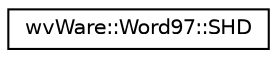 digraph "类继承关系图"
{
  edge [fontname="Helvetica",fontsize="10",labelfontname="Helvetica",labelfontsize="10"];
  node [fontname="Helvetica",fontsize="10",shape=record];
  rankdir="LR";
  Node0 [label="wvWare::Word97::SHD",height=0.2,width=0.4,color="black", fillcolor="white", style="filled",URL="$structwv_ware_1_1_word97_1_1_s_h_d.html"];
}

